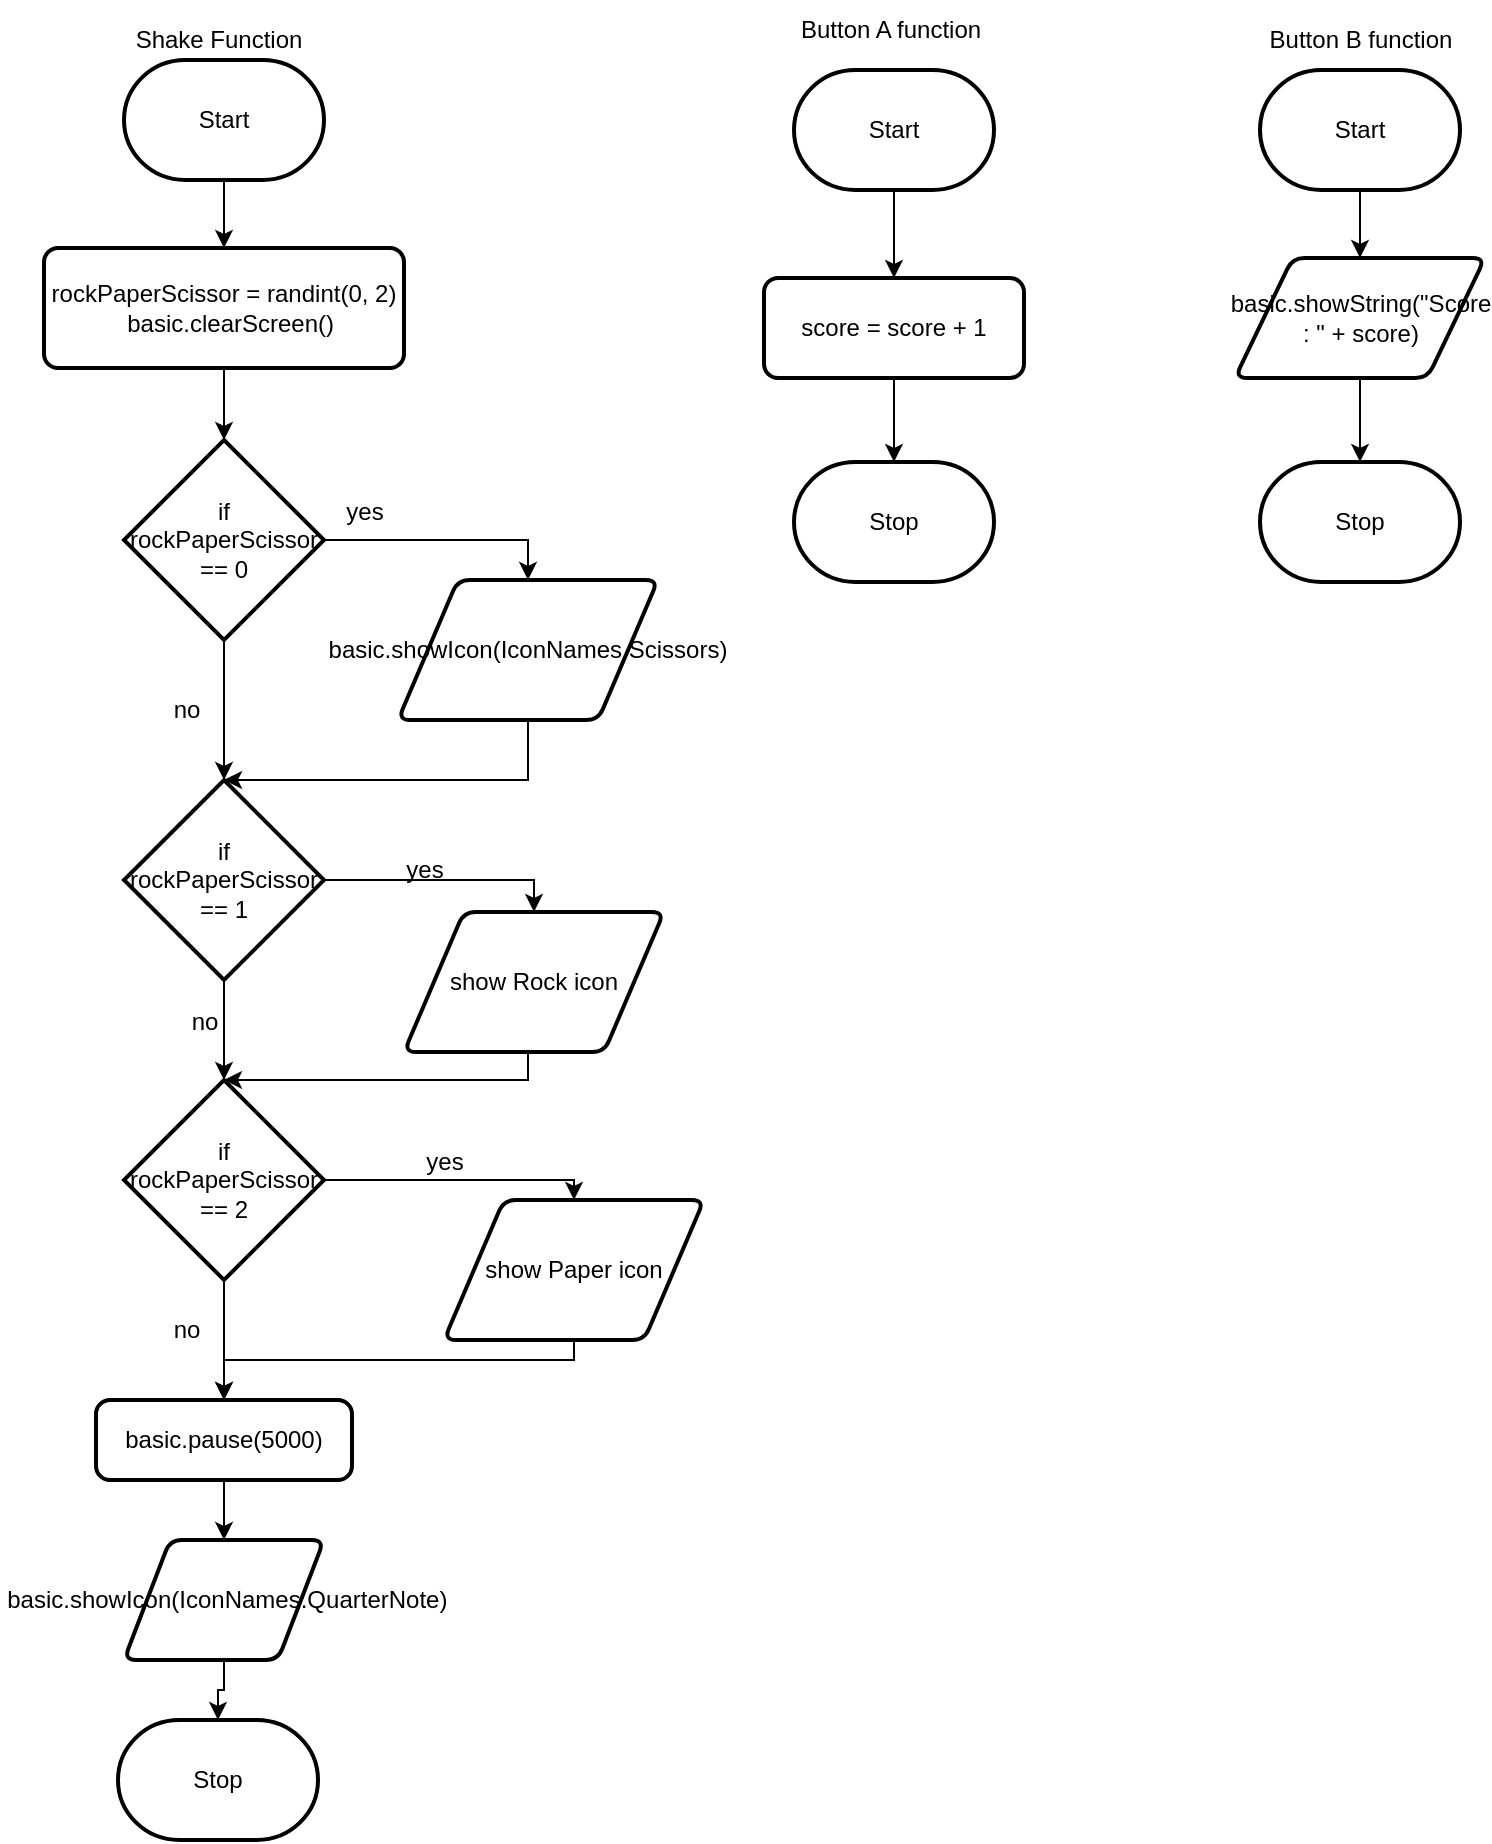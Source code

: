 <mxfile>
    <diagram id="HIP3nbAZw_EuaXWnEj3U" name="Page-1">
        <mxGraphModel dx="475" dy="490" grid="1" gridSize="10" guides="1" tooltips="1" connect="1" arrows="1" fold="1" page="1" pageScale="1" pageWidth="850" pageHeight="1100" math="0" shadow="0">
            <root>
                <mxCell id="0"/>
                <mxCell id="1" parent="0"/>
                <mxCell id="23" value="" style="edgeStyle=orthogonalEdgeStyle;rounded=0;html=1;" parent="1" source="2" target="22" edge="1">
                    <mxGeometry relative="1" as="geometry"/>
                </mxCell>
                <mxCell id="2" value="Start" style="strokeWidth=2;html=1;shape=mxgraph.flowchart.terminator;whiteSpace=wrap;" parent="1" vertex="1">
                    <mxGeometry x="90" y="40" width="100" height="60" as="geometry"/>
                </mxCell>
                <mxCell id="3" value="Stop" style="strokeWidth=2;html=1;shape=mxgraph.flowchart.terminator;whiteSpace=wrap;" parent="1" vertex="1">
                    <mxGeometry x="425" y="241" width="100" height="60" as="geometry"/>
                </mxCell>
                <mxCell id="5" value="Shake Function" style="text;html=1;align=center;verticalAlign=middle;resizable=0;points=[];autosize=1;strokeColor=none;fillColor=none;" parent="1" vertex="1">
                    <mxGeometry x="82" y="15" width="110" height="30" as="geometry"/>
                </mxCell>
                <mxCell id="13" value="" style="edgeStyle=orthogonalEdgeStyle;html=1;rounded=0;" parent="1" source="6" target="12" edge="1">
                    <mxGeometry relative="1" as="geometry"/>
                </mxCell>
                <mxCell id="6" value="Start" style="strokeWidth=2;html=1;shape=mxgraph.flowchart.terminator;whiteSpace=wrap;" parent="1" vertex="1">
                    <mxGeometry x="425" y="45" width="100" height="60" as="geometry"/>
                </mxCell>
                <mxCell id="16" value="" style="edgeStyle=orthogonalEdgeStyle;rounded=0;html=1;" parent="1" source="7" target="15" edge="1">
                    <mxGeometry relative="1" as="geometry"/>
                </mxCell>
                <mxCell id="7" value="Start" style="strokeWidth=2;html=1;shape=mxgraph.flowchart.terminator;whiteSpace=wrap;" parent="1" vertex="1">
                    <mxGeometry x="658" y="45" width="100" height="60" as="geometry"/>
                </mxCell>
                <mxCell id="8" value="Button A function" style="text;html=1;align=center;verticalAlign=middle;resizable=0;points=[];autosize=1;strokeColor=none;fillColor=none;" parent="1" vertex="1">
                    <mxGeometry x="418" y="10" width="110" height="30" as="geometry"/>
                </mxCell>
                <mxCell id="9" value="Button B function" style="text;html=1;align=center;verticalAlign=middle;resizable=0;points=[];autosize=1;strokeColor=none;fillColor=none;" parent="1" vertex="1">
                    <mxGeometry x="653" y="15" width="110" height="30" as="geometry"/>
                </mxCell>
                <mxCell id="14" value="" style="edgeStyle=orthogonalEdgeStyle;rounded=0;html=1;" parent="1" source="12" target="3" edge="1">
                    <mxGeometry relative="1" as="geometry"/>
                </mxCell>
                <mxCell id="12" value="score = score + 1" style="rounded=1;whiteSpace=wrap;html=1;absoluteArcSize=1;arcSize=14;strokeWidth=2;" parent="1" vertex="1">
                    <mxGeometry x="410" y="149" width="130" height="50" as="geometry"/>
                </mxCell>
                <mxCell id="18" value="" style="edgeStyle=orthogonalEdgeStyle;rounded=0;html=1;" parent="1" source="15" target="17" edge="1">
                    <mxGeometry relative="1" as="geometry"/>
                </mxCell>
                <mxCell id="15" value="basic.showString(&quot;Score : &quot; + score)" style="shape=parallelogram;html=1;strokeWidth=2;perimeter=parallelogramPerimeter;whiteSpace=wrap;rounded=1;arcSize=12;size=0.23;" parent="1" vertex="1">
                    <mxGeometry x="645.5" y="139" width="125" height="60" as="geometry"/>
                </mxCell>
                <mxCell id="17" value="Stop" style="strokeWidth=2;html=1;shape=mxgraph.flowchart.terminator;whiteSpace=wrap;" parent="1" vertex="1">
                    <mxGeometry x="658" y="241" width="100" height="60" as="geometry"/>
                </mxCell>
                <mxCell id="26" style="edgeStyle=orthogonalEdgeStyle;rounded=0;html=1;entryX=0.5;entryY=0;entryDx=0;entryDy=0;" parent="1" source="19" target="25" edge="1">
                    <mxGeometry relative="1" as="geometry"/>
                </mxCell>
                <mxCell id="27" value="" style="edgeStyle=orthogonalEdgeStyle;rounded=0;html=1;" parent="1" source="19" target="20" edge="1">
                    <mxGeometry relative="1" as="geometry"/>
                </mxCell>
                <mxCell id="19" value="if rockPaperScissor == 0" style="strokeWidth=2;html=1;shape=mxgraph.flowchart.decision;whiteSpace=wrap;" parent="1" vertex="1">
                    <mxGeometry x="90" y="230" width="100" height="100" as="geometry"/>
                </mxCell>
                <mxCell id="32" style="edgeStyle=orthogonalEdgeStyle;rounded=0;html=1;entryX=0.5;entryY=0;entryDx=0;entryDy=0;" parent="1" source="20" target="31" edge="1">
                    <mxGeometry relative="1" as="geometry"/>
                </mxCell>
                <mxCell id="34" value="" style="edgeStyle=orthogonalEdgeStyle;rounded=0;html=1;" parent="1" source="20" target="21" edge="1">
                    <mxGeometry relative="1" as="geometry"/>
                </mxCell>
                <mxCell id="20" value="if rockPaperScissor == 1" style="strokeWidth=2;html=1;shape=mxgraph.flowchart.decision;whiteSpace=wrap;" parent="1" vertex="1">
                    <mxGeometry x="90" y="400" width="100" height="100" as="geometry"/>
                </mxCell>
                <mxCell id="37" style="edgeStyle=orthogonalEdgeStyle;rounded=0;html=1;entryX=0.5;entryY=0;entryDx=0;entryDy=0;" parent="1" source="21" target="36" edge="1">
                    <mxGeometry relative="1" as="geometry"/>
                </mxCell>
                <mxCell id="54" value="" style="edgeStyle=none;html=1;fontFamily=Helvetica;fontSize=12;fontColor=default;" edge="1" parent="1" source="21" target="49">
                    <mxGeometry relative="1" as="geometry"/>
                </mxCell>
                <mxCell id="21" value="if rockPaperScissor == 2" style="strokeWidth=2;html=1;shape=mxgraph.flowchart.decision;whiteSpace=wrap;" parent="1" vertex="1">
                    <mxGeometry x="90" y="550" width="100" height="100" as="geometry"/>
                </mxCell>
                <mxCell id="24" value="" style="edgeStyle=orthogonalEdgeStyle;rounded=0;html=1;" parent="1" source="22" target="19" edge="1">
                    <mxGeometry relative="1" as="geometry"/>
                </mxCell>
                <mxCell id="22" value="&lt;div&gt;rockPaperScissor = randint(0, 2)&lt;/div&gt;&lt;div&gt;&amp;nbsp; basic.clearScreen()&lt;/div&gt;" style="rounded=1;whiteSpace=wrap;html=1;absoluteArcSize=1;arcSize=14;strokeWidth=2;" parent="1" vertex="1">
                    <mxGeometry x="50" y="134" width="180" height="60" as="geometry"/>
                </mxCell>
                <mxCell id="28" style="edgeStyle=orthogonalEdgeStyle;rounded=0;html=1;entryX=0.5;entryY=0;entryDx=0;entryDy=0;entryPerimeter=0;" parent="1" source="25" target="20" edge="1">
                    <mxGeometry relative="1" as="geometry">
                        <Array as="points">
                            <mxPoint x="190" y="400"/>
                            <mxPoint x="190" y="400"/>
                        </Array>
                    </mxGeometry>
                </mxCell>
                <mxCell id="25" value="basic.showIcon(IconNames.Scissors)" style="shape=parallelogram;html=1;strokeWidth=2;perimeter=parallelogramPerimeter;whiteSpace=wrap;rounded=1;arcSize=12;size=0.23;" parent="1" vertex="1">
                    <mxGeometry x="227" y="300" width="130" height="70" as="geometry"/>
                </mxCell>
                <mxCell id="29" value="yes" style="text;html=1;align=center;verticalAlign=middle;resizable=0;points=[];autosize=1;strokeColor=none;fillColor=none;" parent="1" vertex="1">
                    <mxGeometry x="190" y="251" width="40" height="30" as="geometry"/>
                </mxCell>
                <mxCell id="30" value="no" style="text;html=1;align=center;verticalAlign=middle;resizable=0;points=[];autosize=1;strokeColor=none;fillColor=none;" parent="1" vertex="1">
                    <mxGeometry x="101" y="350" width="40" height="30" as="geometry"/>
                </mxCell>
                <mxCell id="35" style="edgeStyle=orthogonalEdgeStyle;rounded=0;html=1;entryX=0.5;entryY=0;entryDx=0;entryDy=0;entryPerimeter=0;" parent="1" source="31" target="21" edge="1">
                    <mxGeometry relative="1" as="geometry">
                        <Array as="points">
                            <mxPoint x="292" y="550"/>
                        </Array>
                    </mxGeometry>
                </mxCell>
                <mxCell id="31" value="show Rock icon" style="shape=parallelogram;html=1;strokeWidth=2;perimeter=parallelogramPerimeter;whiteSpace=wrap;rounded=1;arcSize=12;size=0.23;" parent="1" vertex="1">
                    <mxGeometry x="230" y="466" width="130" height="70" as="geometry"/>
                </mxCell>
                <mxCell id="55" style="edgeStyle=orthogonalEdgeStyle;html=1;entryX=0.5;entryY=0;entryDx=0;entryDy=0;fontFamily=Helvetica;fontSize=12;fontColor=default;rounded=0;" edge="1" parent="1" source="36" target="49">
                    <mxGeometry relative="1" as="geometry">
                        <Array as="points">
                            <mxPoint x="140" y="690"/>
                        </Array>
                    </mxGeometry>
                </mxCell>
                <mxCell id="36" value="show Paper icon" style="shape=parallelogram;html=1;strokeWidth=2;perimeter=parallelogramPerimeter;whiteSpace=wrap;rounded=1;arcSize=12;size=0.23;" parent="1" vertex="1">
                    <mxGeometry x="250" y="610" width="130" height="70" as="geometry"/>
                </mxCell>
                <mxCell id="57" value="" style="edgeStyle=orthogonalEdgeStyle;rounded=0;html=1;fontFamily=Helvetica;fontSize=12;fontColor=default;" edge="1" parent="1" source="38" target="51">
                    <mxGeometry relative="1" as="geometry"/>
                </mxCell>
                <mxCell id="38" value="&lt;div&gt;&lt;span style=&quot;background-color: initial;&quot;&gt;&amp;nbsp;basic.showIcon(IconNames.QuarterNote)&lt;/span&gt;&lt;br&gt;&lt;/div&gt;" style="shape=parallelogram;html=1;strokeWidth=2;perimeter=parallelogramPerimeter;whiteSpace=wrap;rounded=1;arcSize=12;size=0.23;" parent="1" vertex="1">
                    <mxGeometry x="90" y="780" width="100" height="60" as="geometry"/>
                </mxCell>
                <mxCell id="40" value="yes" style="text;html=1;align=center;verticalAlign=middle;resizable=0;points=[];autosize=1;strokeColor=none;fillColor=none;" parent="1" vertex="1">
                    <mxGeometry x="220" y="430" width="40" height="30" as="geometry"/>
                </mxCell>
                <mxCell id="44" value="yes" style="text;html=1;align=center;verticalAlign=middle;resizable=0;points=[];autosize=1;strokeColor=none;fillColor=none;" parent="1" vertex="1">
                    <mxGeometry x="230" y="576" width="40" height="30" as="geometry"/>
                </mxCell>
                <mxCell id="46" value="no" style="text;html=1;align=center;verticalAlign=middle;resizable=0;points=[];autosize=1;strokeColor=none;fillColor=none;" parent="1" vertex="1">
                    <mxGeometry x="110" y="506" width="40" height="30" as="geometry"/>
                </mxCell>
                <mxCell id="47" value="no" style="text;html=1;align=center;verticalAlign=middle;resizable=0;points=[];autosize=1;strokeColor=none;fillColor=none;" parent="1" vertex="1">
                    <mxGeometry x="101" y="660" width="40" height="30" as="geometry"/>
                </mxCell>
                <mxCell id="56" value="" style="edgeStyle=orthogonalEdgeStyle;rounded=0;html=1;fontFamily=Helvetica;fontSize=12;fontColor=default;" edge="1" parent="1" source="49" target="38">
                    <mxGeometry relative="1" as="geometry"/>
                </mxCell>
                <mxCell id="49" value="basic.pause(5000)" style="rounded=1;whiteSpace=wrap;html=1;absoluteArcSize=1;arcSize=14;strokeWidth=2;" parent="1" vertex="1">
                    <mxGeometry x="76" y="710" width="128" height="40" as="geometry"/>
                </mxCell>
                <mxCell id="51" value="Stop" style="strokeWidth=2;html=1;shape=mxgraph.flowchart.terminator;whiteSpace=wrap;" parent="1" vertex="1">
                    <mxGeometry x="87" y="870" width="100" height="60" as="geometry"/>
                </mxCell>
            </root>
        </mxGraphModel>
    </diagram>
</mxfile>